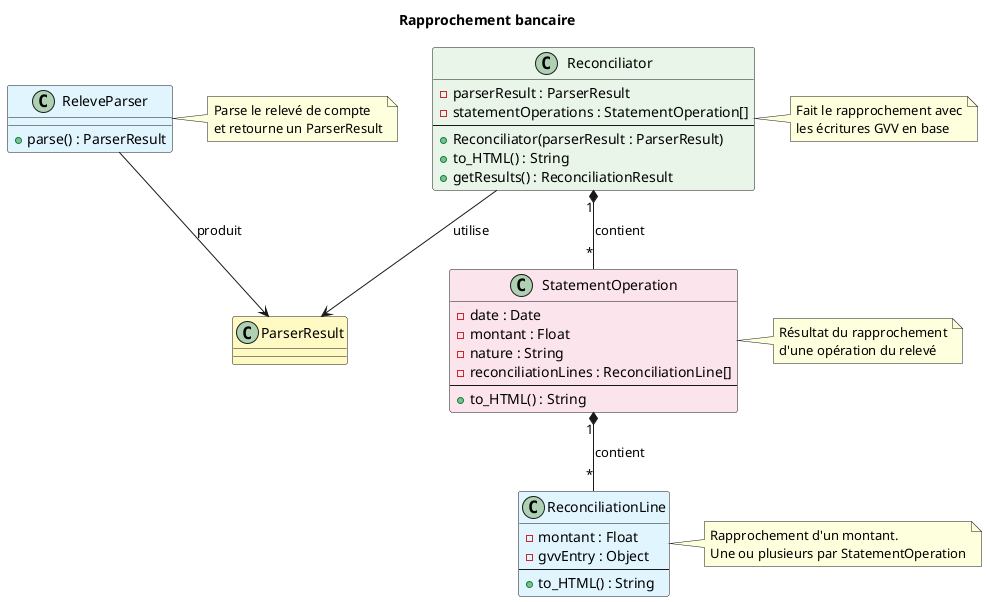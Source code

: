 @startuml reconciliation_schema

!define LIGHTBLUE #E1F5FE
!define LIGHTGREEN #E8F5E8
!define LIGHTYELLOW #FFF9C4
!define LIGHTPINK #FCE4EC

title Rapprochement bancaire

class ReleveParser LIGHTBLUE {
    +parse() : ParserResult
}

class ParserResult LIGHTYELLOW {
    ' Structure contenant les éléments identifiés
    ' dans le relevé de compte
}

class Reconciliator LIGHTGREEN {
    -parserResult : ParserResult
    -statementOperations : StatementOperation[]
    --
    +Reconciliator(parserResult : ParserResult)
    +to_HTML() : String
    +getResults() : ReconciliationResult
}

class StatementOperation LIGHTPINK {
    -date : Date
    -montant : Float
    -nature : String
    -reconciliationLines : ReconciliationLine[]
    --
    +to_HTML() : String
}

class ReconciliationLine LIGHTBLUE {
    -montant : Float
    -gvvEntry : Object
    --
    +to_HTML() : String
}

' Relations
ReleveParser --> ParserResult : "produit"
Reconciliator --> ParserResult : "utilise"
Reconciliator "1" *-- "*" StatementOperation : "contient"
StatementOperation "1" *-- "*" ReconciliationLine : "contient"

' Notes explicatives
note right of ReleveParser : Parse le relevé de compte\net retourne un ParserResult
note right of Reconciliator : Fait le rapprochement avec\nles écritures GVV en base
note right of StatementOperation : Résultat du rapprochement\nd'une opération du relevé
note right of ReconciliationLine : Rapprochement d'un montant.\nUne ou plusieurs par StatementOperation

@enduml
